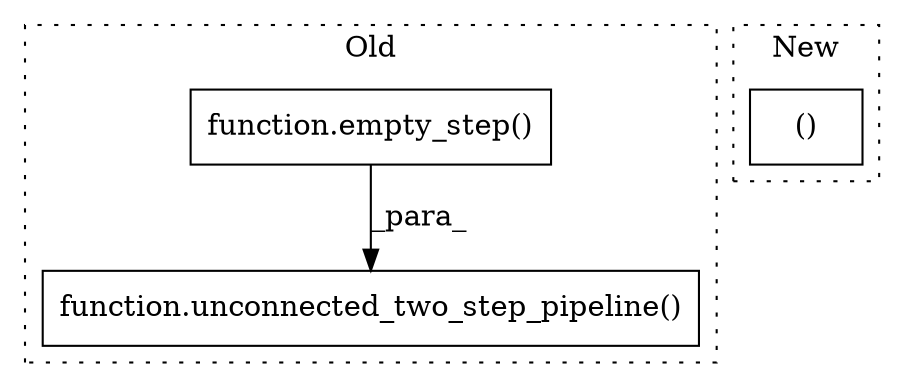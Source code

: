 digraph G {
subgraph cluster0 {
1 [label="function.empty_step()" a="75" s="2471" l="12" shape="box"];
3 [label="function.unconnected_two_step_pipeline()" a="75" s="2413,2483" l="30,1" shape="box"];
label = "Old";
style="dotted";
}
subgraph cluster1 {
2 [label="()" a="54" s="2718" l="28" shape="box"];
label = "New";
style="dotted";
}
1 -> 3 [label="_para_"];
}